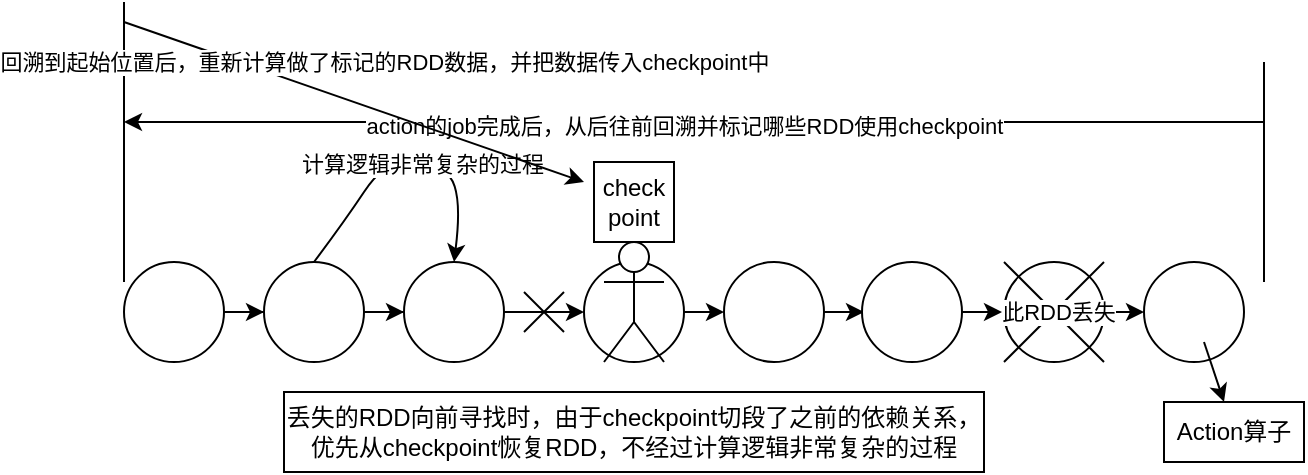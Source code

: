 <mxfile version="21.1.2" type="github">
  <diagram name="第 1 页" id="kCN1_iKE20PufwVcxa9_">
    <mxGraphModel dx="1665" dy="624" grid="1" gridSize="10" guides="1" tooltips="1" connect="1" arrows="1" fold="1" page="1" pageScale="1" pageWidth="827" pageHeight="1169" math="0" shadow="0">
      <root>
        <mxCell id="0" />
        <mxCell id="1" parent="0" />
        <mxCell id="8SQksZUqZ6TJ-8i5Vpym-3" value="" style="edgeStyle=orthogonalEdgeStyle;rounded=0;orthogonalLoop=1;jettySize=auto;html=1;entryX=0;entryY=0.5;entryDx=0;entryDy=0;" edge="1" parent="1" source="8SQksZUqZ6TJ-8i5Vpym-1" target="8SQksZUqZ6TJ-8i5Vpym-6">
          <mxGeometry relative="1" as="geometry">
            <mxPoint x="100" y="435" as="targetPoint" />
          </mxGeometry>
        </mxCell>
        <mxCell id="8SQksZUqZ6TJ-8i5Vpym-1" value="" style="ellipse;whiteSpace=wrap;html=1;aspect=fixed;" vertex="1" parent="1">
          <mxGeometry x="10" y="410" width="50" height="50" as="geometry" />
        </mxCell>
        <mxCell id="8SQksZUqZ6TJ-8i5Vpym-5" value="" style="edgeStyle=orthogonalEdgeStyle;rounded=0;orthogonalLoop=1;jettySize=auto;html=1;entryX=0;entryY=0.5;entryDx=0;entryDy=0;" edge="1" parent="1" source="8SQksZUqZ6TJ-8i5Vpym-6" target="8SQksZUqZ6TJ-8i5Vpym-8">
          <mxGeometry relative="1" as="geometry">
            <mxPoint x="170" y="435" as="targetPoint" />
          </mxGeometry>
        </mxCell>
        <mxCell id="8SQksZUqZ6TJ-8i5Vpym-6" value="" style="ellipse;whiteSpace=wrap;html=1;aspect=fixed;" vertex="1" parent="1">
          <mxGeometry x="80" y="410" width="50" height="50" as="geometry" />
        </mxCell>
        <mxCell id="8SQksZUqZ6TJ-8i5Vpym-8" value="" style="ellipse;whiteSpace=wrap;html=1;aspect=fixed;" vertex="1" parent="1">
          <mxGeometry x="150" y="410" width="50" height="50" as="geometry" />
        </mxCell>
        <mxCell id="8SQksZUqZ6TJ-8i5Vpym-9" value="" style="edgeStyle=orthogonalEdgeStyle;rounded=0;orthogonalLoop=1;jettySize=auto;html=1;" edge="1" parent="1" source="8SQksZUqZ6TJ-8i5Vpym-10">
          <mxGeometry relative="1" as="geometry">
            <mxPoint x="310" y="435" as="targetPoint" />
          </mxGeometry>
        </mxCell>
        <mxCell id="8SQksZUqZ6TJ-8i5Vpym-11" value="" style="edgeStyle=orthogonalEdgeStyle;rounded=0;orthogonalLoop=1;jettySize=auto;html=1;" edge="1" parent="1" source="8SQksZUqZ6TJ-8i5Vpym-12">
          <mxGeometry relative="1" as="geometry">
            <mxPoint x="380" y="435" as="targetPoint" />
          </mxGeometry>
        </mxCell>
        <mxCell id="8SQksZUqZ6TJ-8i5Vpym-12" value="" style="ellipse;whiteSpace=wrap;html=1;aspect=fixed;" vertex="1" parent="1">
          <mxGeometry x="310" y="410" width="50" height="50" as="geometry" />
        </mxCell>
        <mxCell id="8SQksZUqZ6TJ-8i5Vpym-13" value="" style="edgeStyle=orthogonalEdgeStyle;rounded=0;orthogonalLoop=1;jettySize=auto;html=1;" edge="1" parent="1" source="8SQksZUqZ6TJ-8i5Vpym-14">
          <mxGeometry relative="1" as="geometry">
            <mxPoint x="449" y="435" as="targetPoint" />
          </mxGeometry>
        </mxCell>
        <mxCell id="8SQksZUqZ6TJ-8i5Vpym-14" value="" style="ellipse;whiteSpace=wrap;html=1;aspect=fixed;" vertex="1" parent="1">
          <mxGeometry x="379" y="410" width="50" height="50" as="geometry" />
        </mxCell>
        <mxCell id="8SQksZUqZ6TJ-8i5Vpym-15" value="" style="edgeStyle=orthogonalEdgeStyle;rounded=0;orthogonalLoop=1;jettySize=auto;html=1;" edge="1" parent="1" source="8SQksZUqZ6TJ-8i5Vpym-16">
          <mxGeometry relative="1" as="geometry">
            <mxPoint x="520" y="435" as="targetPoint" />
          </mxGeometry>
        </mxCell>
        <mxCell id="8SQksZUqZ6TJ-8i5Vpym-16" value="" style="ellipse;whiteSpace=wrap;html=1;aspect=fixed;" vertex="1" parent="1">
          <mxGeometry x="450" y="410" width="50" height="50" as="geometry" />
        </mxCell>
        <mxCell id="8SQksZUqZ6TJ-8i5Vpym-18" value="" style="ellipse;whiteSpace=wrap;html=1;aspect=fixed;" vertex="1" parent="1">
          <mxGeometry x="520" y="410" width="50" height="50" as="geometry" />
        </mxCell>
        <mxCell id="8SQksZUqZ6TJ-8i5Vpym-19" value="" style="curved=1;endArrow=classic;html=1;rounded=0;exitX=0.5;exitY=0;exitDx=0;exitDy=0;entryX=0.5;entryY=0;entryDx=0;entryDy=0;" edge="1" parent="1" source="8SQksZUqZ6TJ-8i5Vpym-6" target="8SQksZUqZ6TJ-8i5Vpym-8">
          <mxGeometry width="50" height="50" relative="1" as="geometry">
            <mxPoint x="110" y="380" as="sourcePoint" />
            <mxPoint x="160" y="330" as="targetPoint" />
            <Array as="points">
              <mxPoint x="120" y="390" />
              <mxPoint x="140" y="360" />
              <mxPoint x="160" y="360" />
              <mxPoint x="180" y="370" />
            </Array>
          </mxGeometry>
        </mxCell>
        <mxCell id="8SQksZUqZ6TJ-8i5Vpym-31" value="计算逻辑非常复杂的过程" style="edgeLabel;html=1;align=center;verticalAlign=middle;resizable=0;points=[];" vertex="1" connectable="0" parent="8SQksZUqZ6TJ-8i5Vpym-19">
          <mxGeometry x="0.114" y="-1" relative="1" as="geometry">
            <mxPoint as="offset" />
          </mxGeometry>
        </mxCell>
        <mxCell id="8SQksZUqZ6TJ-8i5Vpym-20" value="" style="endArrow=none;html=1;rounded=0;" edge="1" parent="1">
          <mxGeometry width="50" height="50" relative="1" as="geometry">
            <mxPoint x="450" y="460" as="sourcePoint" />
            <mxPoint x="500" y="410" as="targetPoint" />
          </mxGeometry>
        </mxCell>
        <mxCell id="8SQksZUqZ6TJ-8i5Vpym-21" value="" style="endArrow=none;html=1;rounded=0;" edge="1" parent="1">
          <mxGeometry width="50" height="50" relative="1" as="geometry">
            <mxPoint x="450" y="410" as="sourcePoint" />
            <mxPoint x="500" y="460" as="targetPoint" />
          </mxGeometry>
        </mxCell>
        <mxCell id="8SQksZUqZ6TJ-8i5Vpym-32" value="此RDD丢失" style="edgeLabel;html=1;align=center;verticalAlign=middle;resizable=0;points=[];" vertex="1" connectable="0" parent="8SQksZUqZ6TJ-8i5Vpym-21">
          <mxGeometry y="1" relative="1" as="geometry">
            <mxPoint x="1" as="offset" />
          </mxGeometry>
        </mxCell>
        <mxCell id="8SQksZUqZ6TJ-8i5Vpym-23" value="" style="endArrow=classic;html=1;rounded=0;" edge="1" parent="1">
          <mxGeometry width="50" height="50" relative="1" as="geometry">
            <mxPoint x="550" y="450" as="sourcePoint" />
            <mxPoint x="560" y="480" as="targetPoint" />
          </mxGeometry>
        </mxCell>
        <mxCell id="8SQksZUqZ6TJ-8i5Vpym-24" value="Action算子" style="rounded=0;whiteSpace=wrap;html=1;" vertex="1" parent="1">
          <mxGeometry x="530" y="480" width="70" height="30" as="geometry" />
        </mxCell>
        <mxCell id="8SQksZUqZ6TJ-8i5Vpym-26" value="" style="edgeStyle=orthogonalEdgeStyle;rounded=0;orthogonalLoop=1;jettySize=auto;html=1;" edge="1" parent="1" source="8SQksZUqZ6TJ-8i5Vpym-8" target="8SQksZUqZ6TJ-8i5Vpym-10">
          <mxGeometry relative="1" as="geometry">
            <mxPoint x="240" y="435" as="targetPoint" />
            <mxPoint x="200" y="435" as="sourcePoint" />
          </mxGeometry>
        </mxCell>
        <mxCell id="8SQksZUqZ6TJ-8i5Vpym-10" value="" style="ellipse;whiteSpace=wrap;html=1;aspect=fixed;" vertex="1" parent="1">
          <mxGeometry x="240" y="410" width="50" height="50" as="geometry" />
        </mxCell>
        <mxCell id="8SQksZUqZ6TJ-8i5Vpym-30" value="" style="group" vertex="1" connectable="0" parent="1">
          <mxGeometry x="210" y="425" width="20" height="20" as="geometry" />
        </mxCell>
        <mxCell id="8SQksZUqZ6TJ-8i5Vpym-27" value="" style="endArrow=none;html=1;rounded=0;movable=1;resizable=1;rotatable=1;deletable=1;editable=1;locked=0;connectable=1;" edge="1" parent="8SQksZUqZ6TJ-8i5Vpym-30">
          <mxGeometry width="50" height="50" relative="1" as="geometry">
            <mxPoint y="20" as="sourcePoint" />
            <mxPoint x="20" as="targetPoint" />
          </mxGeometry>
        </mxCell>
        <mxCell id="8SQksZUqZ6TJ-8i5Vpym-28" value="" style="endArrow=none;html=1;rounded=0;movable=1;resizable=1;rotatable=1;deletable=1;editable=1;locked=0;connectable=1;" edge="1" parent="8SQksZUqZ6TJ-8i5Vpym-30">
          <mxGeometry width="50" height="50" relative="1" as="geometry">
            <mxPoint as="sourcePoint" />
            <mxPoint x="20" y="20" as="targetPoint" />
            <Array as="points">
              <mxPoint x="10" y="10" />
            </Array>
          </mxGeometry>
        </mxCell>
        <mxCell id="8SQksZUqZ6TJ-8i5Vpym-37" value="" style="curved=1;endArrow=classic;html=1;rounded=0;" edge="1" parent="1" source="8SQksZUqZ6TJ-8i5Vpym-38">
          <mxGeometry width="50" height="50" relative="1" as="geometry">
            <mxPoint x="260" y="410" as="sourcePoint" />
            <mxPoint x="270" y="374" as="targetPoint" />
            <Array as="points">
              <mxPoint x="260" y="380" />
            </Array>
          </mxGeometry>
        </mxCell>
        <mxCell id="8SQksZUqZ6TJ-8i5Vpym-40" value="" style="curved=1;endArrow=classic;html=1;rounded=0;" edge="1" parent="1" source="8SQksZUqZ6TJ-8i5Vpym-46" target="8SQksZUqZ6TJ-8i5Vpym-38">
          <mxGeometry width="50" height="50" relative="1" as="geometry">
            <mxPoint x="260" y="410" as="sourcePoint" />
            <mxPoint x="270" y="374" as="targetPoint" />
            <Array as="points">
              <mxPoint x="250" y="400" />
              <mxPoint x="260" y="390" />
            </Array>
          </mxGeometry>
        </mxCell>
        <mxCell id="8SQksZUqZ6TJ-8i5Vpym-38" value="check&lt;br&gt;point" style="whiteSpace=wrap;html=1;aspect=fixed;" vertex="1" parent="1">
          <mxGeometry x="245" y="360" width="40" height="40" as="geometry" />
        </mxCell>
        <mxCell id="8SQksZUqZ6TJ-8i5Vpym-41" value="丢失的RDD向前寻找时，由于checkpoint切段了之前的依赖关系，优先从checkpoint恢复RDD，不经过计算逻辑非常复杂的过程" style="rounded=0;whiteSpace=wrap;html=1;" vertex="1" parent="1">
          <mxGeometry x="90" y="475" width="350" height="40" as="geometry" />
        </mxCell>
        <mxCell id="8SQksZUqZ6TJ-8i5Vpym-42" value="" style="endArrow=none;html=1;rounded=0;" edge="1" parent="1">
          <mxGeometry width="50" height="50" relative="1" as="geometry">
            <mxPoint x="580" y="420" as="sourcePoint" />
            <mxPoint x="580" y="310" as="targetPoint" />
          </mxGeometry>
        </mxCell>
        <mxCell id="8SQksZUqZ6TJ-8i5Vpym-43" value="" style="endArrow=classic;html=1;rounded=0;" edge="1" parent="1">
          <mxGeometry width="50" height="50" relative="1" as="geometry">
            <mxPoint x="580" y="340" as="sourcePoint" />
            <mxPoint x="10" y="340" as="targetPoint" />
          </mxGeometry>
        </mxCell>
        <mxCell id="8SQksZUqZ6TJ-8i5Vpym-44" value="action的job完成后，从后往前回溯并标记哪些RDD使用checkpoint" style="edgeLabel;html=1;align=center;verticalAlign=middle;resizable=0;points=[];" vertex="1" connectable="0" parent="8SQksZUqZ6TJ-8i5Vpym-43">
          <mxGeometry x="0.017" y="2" relative="1" as="geometry">
            <mxPoint as="offset" />
          </mxGeometry>
        </mxCell>
        <mxCell id="8SQksZUqZ6TJ-8i5Vpym-45" value="" style="endArrow=none;html=1;rounded=0;exitX=0;exitY=0.2;exitDx=0;exitDy=0;exitPerimeter=0;" edge="1" parent="1" source="8SQksZUqZ6TJ-8i5Vpym-1">
          <mxGeometry width="50" height="50" relative="1" as="geometry">
            <mxPoint x="10" y="370" as="sourcePoint" />
            <mxPoint x="10" y="280" as="targetPoint" />
            <Array as="points">
              <mxPoint x="10" y="310" />
            </Array>
          </mxGeometry>
        </mxCell>
        <mxCell id="8SQksZUqZ6TJ-8i5Vpym-46" value="" style="shape=umlActor;verticalLabelPosition=bottom;verticalAlign=top;html=1;outlineConnect=0;" vertex="1" parent="1">
          <mxGeometry x="250" y="400" width="30" height="60" as="geometry" />
        </mxCell>
        <mxCell id="8SQksZUqZ6TJ-8i5Vpym-51" value="" style="endArrow=classic;html=1;rounded=0;" edge="1" parent="1">
          <mxGeometry width="50" height="50" relative="1" as="geometry">
            <mxPoint x="10" y="290" as="sourcePoint" />
            <mxPoint x="240" y="370" as="targetPoint" />
          </mxGeometry>
        </mxCell>
        <mxCell id="8SQksZUqZ6TJ-8i5Vpym-54" value="回溯到起始位置后，重新计算做了标记的RDD数据，并把数据传入checkpoint中" style="edgeLabel;html=1;align=center;verticalAlign=middle;resizable=0;points=[];" vertex="1" connectable="0" parent="8SQksZUqZ6TJ-8i5Vpym-51">
          <mxGeometry x="-0.662" y="1" relative="1" as="geometry">
            <mxPoint x="91" y="7" as="offset" />
          </mxGeometry>
        </mxCell>
      </root>
    </mxGraphModel>
  </diagram>
</mxfile>
